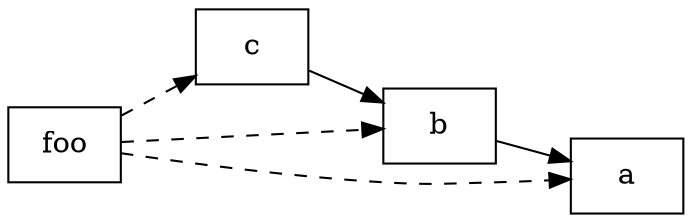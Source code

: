 digraph "projects-graph" {
    graph[rankdir="LR"]
    node [
        shape="record"
    ]
    edge [
        arrowtail="none"
    ]
    "foo"[label=<foo>]
    "c"[label=<c>]
    "b"[label=<b>]
    "a"[label=<a>]
    "foo" -> "c" [style=dashed]
    "foo" -> "b" [style=dashed]
    "foo" -> "a" [style=dashed]
    "c" -> "b" [style=solid]
    "b" -> "a" [style=solid]
}
